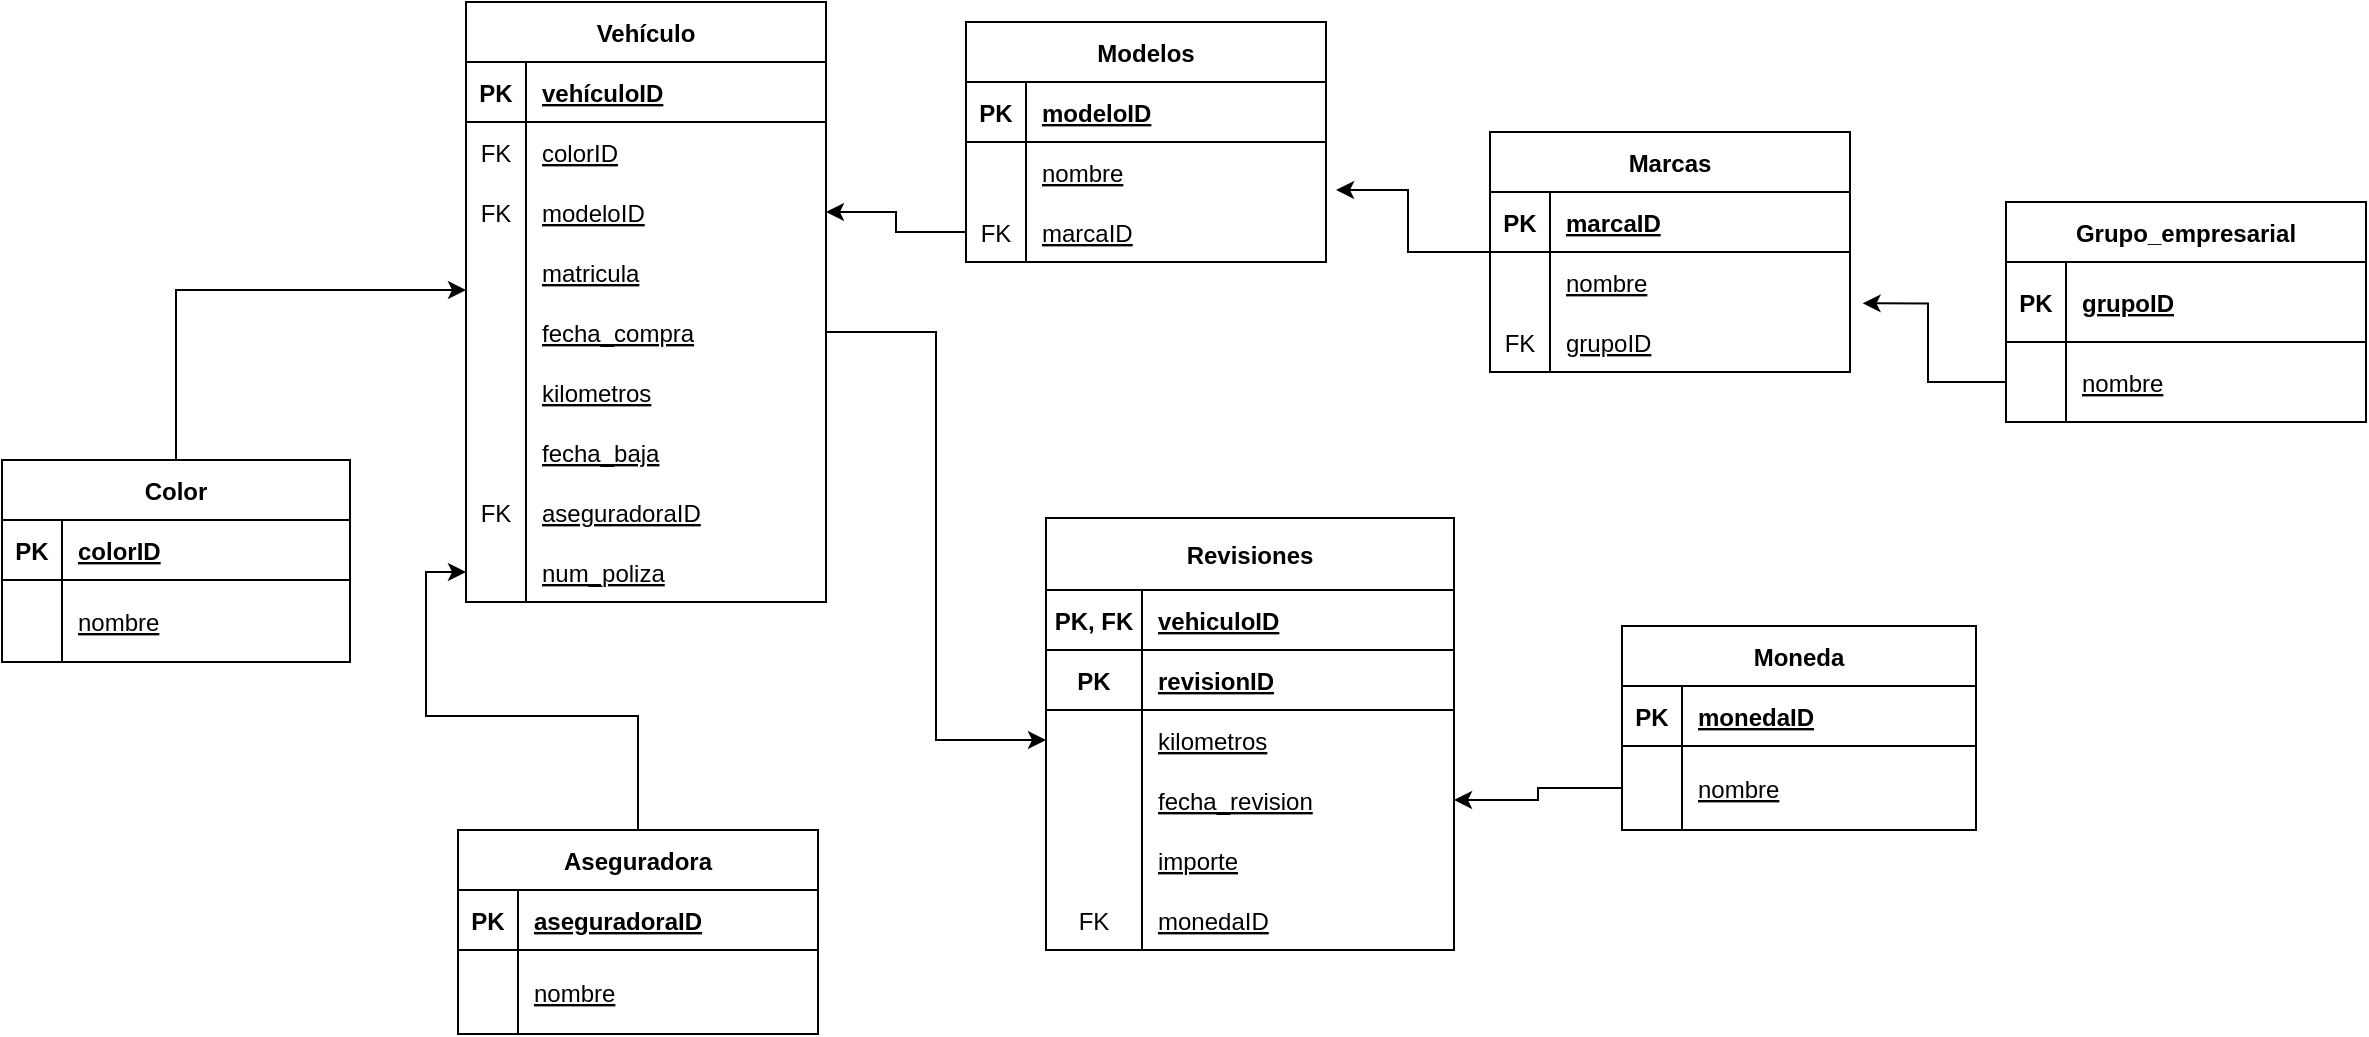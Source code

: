 <mxfile version="20.8.10" type="device"><diagram id="R2lEEEUBdFMjLlhIrx00" name="Page-1"><mxGraphModel dx="1323" dy="957" grid="1" gridSize="6" guides="1" tooltips="1" connect="1" arrows="1" fold="1" page="1" pageScale="1" pageWidth="850" pageHeight="1100" math="0" shadow="0" extFonts="Permanent Marker^https://fonts.googleapis.com/css?family=Permanent+Marker"><root><mxCell id="0"/><mxCell id="1" parent="0"/><mxCell id="1DemsqC5yBwvkCjrjnd5-1" value="Vehículo" style="shape=table;startSize=30;container=1;collapsible=1;childLayout=tableLayout;fixedRows=1;rowLines=0;fontStyle=1;align=center;resizeLast=1;" vertex="1" parent="1"><mxGeometry x="262" y="54" width="180" height="300" as="geometry"/></mxCell><mxCell id="1DemsqC5yBwvkCjrjnd5-2" value="" style="shape=tableRow;horizontal=0;startSize=0;swimlaneHead=0;swimlaneBody=0;fillColor=none;collapsible=0;dropTarget=0;points=[[0,0.5],[1,0.5]];portConstraint=eastwest;top=0;left=0;right=0;bottom=1;" vertex="1" parent="1DemsqC5yBwvkCjrjnd5-1"><mxGeometry y="30" width="180" height="30" as="geometry"/></mxCell><mxCell id="1DemsqC5yBwvkCjrjnd5-3" value="PK" style="shape=partialRectangle;connectable=0;fillColor=none;top=0;left=0;bottom=0;right=0;fontStyle=1;overflow=hidden;" vertex="1" parent="1DemsqC5yBwvkCjrjnd5-2"><mxGeometry width="30" height="30" as="geometry"><mxRectangle width="30" height="30" as="alternateBounds"/></mxGeometry></mxCell><mxCell id="1DemsqC5yBwvkCjrjnd5-4" value="vehículoID" style="shape=partialRectangle;connectable=0;fillColor=none;top=0;left=0;bottom=0;right=0;align=left;spacingLeft=6;fontStyle=5;overflow=hidden;" vertex="1" parent="1DemsqC5yBwvkCjrjnd5-2"><mxGeometry x="30" width="150" height="30" as="geometry"><mxRectangle width="150" height="30" as="alternateBounds"/></mxGeometry></mxCell><mxCell id="1DemsqC5yBwvkCjrjnd5-5" value="" style="shape=tableRow;horizontal=0;startSize=0;swimlaneHead=0;swimlaneBody=0;fillColor=none;collapsible=0;dropTarget=0;points=[[0,0.5],[1,0.5]];portConstraint=eastwest;top=0;left=0;right=0;bottom=0;" vertex="1" parent="1DemsqC5yBwvkCjrjnd5-1"><mxGeometry y="60" width="180" height="30" as="geometry"/></mxCell><mxCell id="1DemsqC5yBwvkCjrjnd5-6" value="FK" style="shape=partialRectangle;connectable=0;fillColor=none;top=0;left=0;bottom=0;right=0;editable=1;overflow=hidden;" vertex="1" parent="1DemsqC5yBwvkCjrjnd5-5"><mxGeometry width="30" height="30" as="geometry"><mxRectangle width="30" height="30" as="alternateBounds"/></mxGeometry></mxCell><mxCell id="1DemsqC5yBwvkCjrjnd5-7" value="colorID" style="shape=partialRectangle;connectable=0;fillColor=none;top=0;left=0;bottom=0;right=0;align=left;spacingLeft=6;overflow=hidden;fontStyle=4" vertex="1" parent="1DemsqC5yBwvkCjrjnd5-5"><mxGeometry x="30" width="150" height="30" as="geometry"><mxRectangle width="150" height="30" as="alternateBounds"/></mxGeometry></mxCell><mxCell id="1DemsqC5yBwvkCjrjnd5-8" value="" style="shape=tableRow;horizontal=0;startSize=0;swimlaneHead=0;swimlaneBody=0;fillColor=none;collapsible=0;dropTarget=0;points=[[0,0.5],[1,0.5]];portConstraint=eastwest;top=0;left=0;right=0;bottom=0;" vertex="1" parent="1DemsqC5yBwvkCjrjnd5-1"><mxGeometry y="90" width="180" height="30" as="geometry"/></mxCell><mxCell id="1DemsqC5yBwvkCjrjnd5-9" value="FK" style="shape=partialRectangle;connectable=0;fillColor=none;top=0;left=0;bottom=0;right=0;editable=1;overflow=hidden;" vertex="1" parent="1DemsqC5yBwvkCjrjnd5-8"><mxGeometry width="30" height="30" as="geometry"><mxRectangle width="30" height="30" as="alternateBounds"/></mxGeometry></mxCell><mxCell id="1DemsqC5yBwvkCjrjnd5-10" value="modeloID" style="shape=partialRectangle;connectable=0;fillColor=none;top=0;left=0;bottom=0;right=0;align=left;spacingLeft=6;overflow=hidden;fontStyle=4" vertex="1" parent="1DemsqC5yBwvkCjrjnd5-8"><mxGeometry x="30" width="150" height="30" as="geometry"><mxRectangle width="150" height="30" as="alternateBounds"/></mxGeometry></mxCell><mxCell id="1DemsqC5yBwvkCjrjnd5-11" value="" style="shape=tableRow;horizontal=0;startSize=0;swimlaneHead=0;swimlaneBody=0;fillColor=none;collapsible=0;dropTarget=0;points=[[0,0.5],[1,0.5]];portConstraint=eastwest;top=0;left=0;right=0;bottom=0;" vertex="1" parent="1DemsqC5yBwvkCjrjnd5-1"><mxGeometry y="120" width="180" height="30" as="geometry"/></mxCell><mxCell id="1DemsqC5yBwvkCjrjnd5-12" value="" style="shape=partialRectangle;connectable=0;fillColor=none;top=0;left=0;bottom=0;right=0;editable=1;overflow=hidden;" vertex="1" parent="1DemsqC5yBwvkCjrjnd5-11"><mxGeometry width="30" height="30" as="geometry"><mxRectangle width="30" height="30" as="alternateBounds"/></mxGeometry></mxCell><mxCell id="1DemsqC5yBwvkCjrjnd5-13" value="matricula" style="shape=partialRectangle;connectable=0;fillColor=none;top=0;left=0;bottom=0;right=0;align=left;spacingLeft=6;overflow=hidden;fontStyle=4" vertex="1" parent="1DemsqC5yBwvkCjrjnd5-11"><mxGeometry x="30" width="150" height="30" as="geometry"><mxRectangle width="150" height="30" as="alternateBounds"/></mxGeometry></mxCell><mxCell id="1DemsqC5yBwvkCjrjnd5-53" value="" style="shape=tableRow;horizontal=0;startSize=0;swimlaneHead=0;swimlaneBody=0;fillColor=none;collapsible=0;dropTarget=0;points=[[0,0.5],[1,0.5]];portConstraint=eastwest;top=0;left=0;right=0;bottom=0;" vertex="1" parent="1DemsqC5yBwvkCjrjnd5-1"><mxGeometry y="150" width="180" height="30" as="geometry"/></mxCell><mxCell id="1DemsqC5yBwvkCjrjnd5-54" value="" style="shape=partialRectangle;connectable=0;fillColor=none;top=0;left=0;bottom=0;right=0;editable=1;overflow=hidden;" vertex="1" parent="1DemsqC5yBwvkCjrjnd5-53"><mxGeometry width="30" height="30" as="geometry"><mxRectangle width="30" height="30" as="alternateBounds"/></mxGeometry></mxCell><mxCell id="1DemsqC5yBwvkCjrjnd5-55" value="fecha_compra" style="shape=partialRectangle;connectable=0;fillColor=none;top=0;left=0;bottom=0;right=0;align=left;spacingLeft=6;overflow=hidden;fontStyle=4" vertex="1" parent="1DemsqC5yBwvkCjrjnd5-53"><mxGeometry x="30" width="150" height="30" as="geometry"><mxRectangle width="150" height="30" as="alternateBounds"/></mxGeometry></mxCell><mxCell id="1DemsqC5yBwvkCjrjnd5-248" value="" style="shape=tableRow;horizontal=0;startSize=0;swimlaneHead=0;swimlaneBody=0;fillColor=none;collapsible=0;dropTarget=0;points=[[0,0.5],[1,0.5]];portConstraint=eastwest;top=0;left=0;right=0;bottom=0;" vertex="1" parent="1DemsqC5yBwvkCjrjnd5-1"><mxGeometry y="180" width="180" height="30" as="geometry"/></mxCell><mxCell id="1DemsqC5yBwvkCjrjnd5-249" value="" style="shape=partialRectangle;connectable=0;fillColor=none;top=0;left=0;bottom=0;right=0;editable=1;overflow=hidden;" vertex="1" parent="1DemsqC5yBwvkCjrjnd5-248"><mxGeometry width="30" height="30" as="geometry"><mxRectangle width="30" height="30" as="alternateBounds"/></mxGeometry></mxCell><mxCell id="1DemsqC5yBwvkCjrjnd5-250" value="kilometros" style="shape=partialRectangle;connectable=0;fillColor=none;top=0;left=0;bottom=0;right=0;align=left;spacingLeft=6;overflow=hidden;fontStyle=4" vertex="1" parent="1DemsqC5yBwvkCjrjnd5-248"><mxGeometry x="30" width="150" height="30" as="geometry"><mxRectangle width="150" height="30" as="alternateBounds"/></mxGeometry></mxCell><mxCell id="1DemsqC5yBwvkCjrjnd5-56" value="" style="shape=tableRow;horizontal=0;startSize=0;swimlaneHead=0;swimlaneBody=0;fillColor=none;collapsible=0;dropTarget=0;points=[[0,0.5],[1,0.5]];portConstraint=eastwest;top=0;left=0;right=0;bottom=0;" vertex="1" parent="1DemsqC5yBwvkCjrjnd5-1"><mxGeometry y="210" width="180" height="30" as="geometry"/></mxCell><mxCell id="1DemsqC5yBwvkCjrjnd5-57" value="" style="shape=partialRectangle;connectable=0;fillColor=none;top=0;left=0;bottom=0;right=0;editable=1;overflow=hidden;" vertex="1" parent="1DemsqC5yBwvkCjrjnd5-56"><mxGeometry width="30" height="30" as="geometry"><mxRectangle width="30" height="30" as="alternateBounds"/></mxGeometry></mxCell><mxCell id="1DemsqC5yBwvkCjrjnd5-58" value="" style="shape=partialRectangle;connectable=0;fillColor=none;top=0;left=0;bottom=0;right=0;align=left;spacingLeft=6;overflow=hidden;fontStyle=4" vertex="1" parent="1DemsqC5yBwvkCjrjnd5-56"><mxGeometry x="30" width="150" height="30" as="geometry"><mxRectangle width="150" height="30" as="alternateBounds"/></mxGeometry></mxCell><mxCell id="1DemsqC5yBwvkCjrjnd5-135" value="" style="shape=tableRow;horizontal=0;startSize=0;swimlaneHead=0;swimlaneBody=0;fillColor=none;collapsible=0;dropTarget=0;points=[[0,0.5],[1,0.5]];portConstraint=eastwest;top=0;left=0;right=0;bottom=0;" vertex="1" parent="1DemsqC5yBwvkCjrjnd5-1"><mxGeometry y="240" width="180" height="30" as="geometry"/></mxCell><mxCell id="1DemsqC5yBwvkCjrjnd5-136" value="FK" style="shape=partialRectangle;connectable=0;fillColor=none;top=0;left=0;bottom=0;right=0;editable=1;overflow=hidden;" vertex="1" parent="1DemsqC5yBwvkCjrjnd5-135"><mxGeometry width="30" height="30" as="geometry"><mxRectangle width="30" height="30" as="alternateBounds"/></mxGeometry></mxCell><mxCell id="1DemsqC5yBwvkCjrjnd5-137" value="aseguradoraID" style="shape=partialRectangle;connectable=0;fillColor=none;top=0;left=0;bottom=0;right=0;align=left;spacingLeft=6;overflow=hidden;fontStyle=4" vertex="1" parent="1DemsqC5yBwvkCjrjnd5-135"><mxGeometry x="30" width="150" height="30" as="geometry"><mxRectangle width="150" height="30" as="alternateBounds"/></mxGeometry></mxCell><mxCell id="1DemsqC5yBwvkCjrjnd5-183" value="" style="shape=tableRow;horizontal=0;startSize=0;swimlaneHead=0;swimlaneBody=0;fillColor=none;collapsible=0;dropTarget=0;points=[[0,0.5],[1,0.5]];portConstraint=eastwest;top=0;left=0;right=0;bottom=0;" vertex="1" parent="1DemsqC5yBwvkCjrjnd5-1"><mxGeometry y="270" width="180" height="30" as="geometry"/></mxCell><mxCell id="1DemsqC5yBwvkCjrjnd5-184" value="" style="shape=partialRectangle;connectable=0;fillColor=none;top=0;left=0;bottom=0;right=0;editable=1;overflow=hidden;" vertex="1" parent="1DemsqC5yBwvkCjrjnd5-183"><mxGeometry width="30" height="30" as="geometry"><mxRectangle width="30" height="30" as="alternateBounds"/></mxGeometry></mxCell><mxCell id="1DemsqC5yBwvkCjrjnd5-185" value="num_poliza" style="shape=partialRectangle;connectable=0;fillColor=none;top=0;left=0;bottom=0;right=0;align=left;spacingLeft=6;overflow=hidden;fontStyle=4" vertex="1" parent="1DemsqC5yBwvkCjrjnd5-183"><mxGeometry x="30" width="150" height="30" as="geometry"><mxRectangle width="150" height="30" as="alternateBounds"/></mxGeometry></mxCell><mxCell id="1DemsqC5yBwvkCjrjnd5-14" value="Modelos" style="shape=table;startSize=30;container=1;collapsible=1;childLayout=tableLayout;fixedRows=1;rowLines=0;fontStyle=1;align=center;resizeLast=1;" vertex="1" parent="1"><mxGeometry x="512" y="64" width="180" height="120" as="geometry"/></mxCell><mxCell id="1DemsqC5yBwvkCjrjnd5-15" value="" style="shape=tableRow;horizontal=0;startSize=0;swimlaneHead=0;swimlaneBody=0;fillColor=none;collapsible=0;dropTarget=0;points=[[0,0.5],[1,0.5]];portConstraint=eastwest;top=0;left=0;right=0;bottom=1;" vertex="1" parent="1DemsqC5yBwvkCjrjnd5-14"><mxGeometry y="30" width="180" height="30" as="geometry"/></mxCell><mxCell id="1DemsqC5yBwvkCjrjnd5-16" value="PK" style="shape=partialRectangle;connectable=0;fillColor=none;top=0;left=0;bottom=0;right=0;fontStyle=1;overflow=hidden;" vertex="1" parent="1DemsqC5yBwvkCjrjnd5-15"><mxGeometry width="30" height="30" as="geometry"><mxRectangle width="30" height="30" as="alternateBounds"/></mxGeometry></mxCell><mxCell id="1DemsqC5yBwvkCjrjnd5-17" value="modeloID" style="shape=partialRectangle;connectable=0;fillColor=none;top=0;left=0;bottom=0;right=0;align=left;spacingLeft=6;fontStyle=5;overflow=hidden;" vertex="1" parent="1DemsqC5yBwvkCjrjnd5-15"><mxGeometry x="30" width="150" height="30" as="geometry"><mxRectangle width="150" height="30" as="alternateBounds"/></mxGeometry></mxCell><mxCell id="1DemsqC5yBwvkCjrjnd5-18" value="" style="shape=tableRow;horizontal=0;startSize=0;swimlaneHead=0;swimlaneBody=0;fillColor=none;collapsible=0;dropTarget=0;points=[[0,0.5],[1,0.5]];portConstraint=eastwest;top=0;left=0;right=0;bottom=0;" vertex="1" parent="1DemsqC5yBwvkCjrjnd5-14"><mxGeometry y="60" width="180" height="30" as="geometry"/></mxCell><mxCell id="1DemsqC5yBwvkCjrjnd5-19" value="" style="shape=partialRectangle;connectable=0;fillColor=none;top=0;left=0;bottom=0;right=0;editable=1;overflow=hidden;" vertex="1" parent="1DemsqC5yBwvkCjrjnd5-18"><mxGeometry width="30" height="30" as="geometry"><mxRectangle width="30" height="30" as="alternateBounds"/></mxGeometry></mxCell><mxCell id="1DemsqC5yBwvkCjrjnd5-20" value="nombre" style="shape=partialRectangle;connectable=0;fillColor=none;top=0;left=0;bottom=0;right=0;align=left;spacingLeft=6;overflow=hidden;fontStyle=4" vertex="1" parent="1DemsqC5yBwvkCjrjnd5-18"><mxGeometry x="30" width="150" height="30" as="geometry"><mxRectangle width="150" height="30" as="alternateBounds"/></mxGeometry></mxCell><mxCell id="1DemsqC5yBwvkCjrjnd5-21" value="" style="shape=tableRow;horizontal=0;startSize=0;swimlaneHead=0;swimlaneBody=0;fillColor=none;collapsible=0;dropTarget=0;points=[[0,0.5],[1,0.5]];portConstraint=eastwest;top=0;left=0;right=0;bottom=0;" vertex="1" parent="1DemsqC5yBwvkCjrjnd5-14"><mxGeometry y="90" width="180" height="30" as="geometry"/></mxCell><mxCell id="1DemsqC5yBwvkCjrjnd5-22" value="FK" style="shape=partialRectangle;connectable=0;fillColor=none;top=0;left=0;bottom=0;right=0;editable=1;overflow=hidden;" vertex="1" parent="1DemsqC5yBwvkCjrjnd5-21"><mxGeometry width="30" height="30" as="geometry"><mxRectangle width="30" height="30" as="alternateBounds"/></mxGeometry></mxCell><mxCell id="1DemsqC5yBwvkCjrjnd5-23" value="marcaID" style="shape=partialRectangle;connectable=0;fillColor=none;top=0;left=0;bottom=0;right=0;align=left;spacingLeft=6;overflow=hidden;fontStyle=4" vertex="1" parent="1DemsqC5yBwvkCjrjnd5-21"><mxGeometry x="30" width="150" height="30" as="geometry"><mxRectangle width="150" height="30" as="alternateBounds"/></mxGeometry></mxCell><mxCell id="1DemsqC5yBwvkCjrjnd5-253" style="edgeStyle=orthogonalEdgeStyle;rounded=0;orthogonalLoop=1;jettySize=auto;html=1;entryX=1.028;entryY=-0.2;entryDx=0;entryDy=0;entryPerimeter=0;" edge="1" parent="1" source="1DemsqC5yBwvkCjrjnd5-27" target="1DemsqC5yBwvkCjrjnd5-21"><mxGeometry relative="1" as="geometry"/></mxCell><mxCell id="1DemsqC5yBwvkCjrjnd5-27" value="Marcas" style="shape=table;startSize=30;container=1;collapsible=1;childLayout=tableLayout;fixedRows=1;rowLines=0;fontStyle=1;align=center;resizeLast=1;" vertex="1" parent="1"><mxGeometry x="774" y="119" width="180" height="120" as="geometry"/></mxCell><mxCell id="1DemsqC5yBwvkCjrjnd5-28" value="" style="shape=tableRow;horizontal=0;startSize=0;swimlaneHead=0;swimlaneBody=0;fillColor=none;collapsible=0;dropTarget=0;points=[[0,0.5],[1,0.5]];portConstraint=eastwest;top=0;left=0;right=0;bottom=1;" vertex="1" parent="1DemsqC5yBwvkCjrjnd5-27"><mxGeometry y="30" width="180" height="30" as="geometry"/></mxCell><mxCell id="1DemsqC5yBwvkCjrjnd5-29" value="PK" style="shape=partialRectangle;connectable=0;fillColor=none;top=0;left=0;bottom=0;right=0;fontStyle=1;overflow=hidden;" vertex="1" parent="1DemsqC5yBwvkCjrjnd5-28"><mxGeometry width="30" height="30" as="geometry"><mxRectangle width="30" height="30" as="alternateBounds"/></mxGeometry></mxCell><mxCell id="1DemsqC5yBwvkCjrjnd5-30" value="marcaID" style="shape=partialRectangle;connectable=0;fillColor=none;top=0;left=0;bottom=0;right=0;align=left;spacingLeft=6;fontStyle=5;overflow=hidden;" vertex="1" parent="1DemsqC5yBwvkCjrjnd5-28"><mxGeometry x="30" width="150" height="30" as="geometry"><mxRectangle width="150" height="30" as="alternateBounds"/></mxGeometry></mxCell><mxCell id="1DemsqC5yBwvkCjrjnd5-31" value="" style="shape=tableRow;horizontal=0;startSize=0;swimlaneHead=0;swimlaneBody=0;fillColor=none;collapsible=0;dropTarget=0;points=[[0,0.5],[1,0.5]];portConstraint=eastwest;top=0;left=0;right=0;bottom=0;" vertex="1" parent="1DemsqC5yBwvkCjrjnd5-27"><mxGeometry y="60" width="180" height="30" as="geometry"/></mxCell><mxCell id="1DemsqC5yBwvkCjrjnd5-32" value="" style="shape=partialRectangle;connectable=0;fillColor=none;top=0;left=0;bottom=0;right=0;editable=1;overflow=hidden;" vertex="1" parent="1DemsqC5yBwvkCjrjnd5-31"><mxGeometry width="30" height="30" as="geometry"><mxRectangle width="30" height="30" as="alternateBounds"/></mxGeometry></mxCell><mxCell id="1DemsqC5yBwvkCjrjnd5-33" value="nombre" style="shape=partialRectangle;connectable=0;fillColor=none;top=0;left=0;bottom=0;right=0;align=left;spacingLeft=6;overflow=hidden;fontStyle=4" vertex="1" parent="1DemsqC5yBwvkCjrjnd5-31"><mxGeometry x="30" width="150" height="30" as="geometry"><mxRectangle width="150" height="30" as="alternateBounds"/></mxGeometry></mxCell><mxCell id="1DemsqC5yBwvkCjrjnd5-34" value="" style="shape=tableRow;horizontal=0;startSize=0;swimlaneHead=0;swimlaneBody=0;fillColor=none;collapsible=0;dropTarget=0;points=[[0,0.5],[1,0.5]];portConstraint=eastwest;top=0;left=0;right=0;bottom=0;" vertex="1" parent="1DemsqC5yBwvkCjrjnd5-27"><mxGeometry y="90" width="180" height="30" as="geometry"/></mxCell><mxCell id="1DemsqC5yBwvkCjrjnd5-35" value="FK" style="shape=partialRectangle;connectable=0;fillColor=none;top=0;left=0;bottom=0;right=0;editable=1;overflow=hidden;" vertex="1" parent="1DemsqC5yBwvkCjrjnd5-34"><mxGeometry width="30" height="30" as="geometry"><mxRectangle width="30" height="30" as="alternateBounds"/></mxGeometry></mxCell><mxCell id="1DemsqC5yBwvkCjrjnd5-36" value="grupoID" style="shape=partialRectangle;connectable=0;fillColor=none;top=0;left=0;bottom=0;right=0;align=left;spacingLeft=6;overflow=hidden;fontStyle=4" vertex="1" parent="1DemsqC5yBwvkCjrjnd5-34"><mxGeometry x="30" width="150" height="30" as="geometry"><mxRectangle width="150" height="30" as="alternateBounds"/></mxGeometry></mxCell><mxCell id="1DemsqC5yBwvkCjrjnd5-40" value="Grupo_empresarial" style="shape=table;startSize=30;container=1;collapsible=1;childLayout=tableLayout;fixedRows=1;rowLines=0;fontStyle=1;align=center;resizeLast=1;" vertex="1" parent="1"><mxGeometry x="1032" y="154" width="180" height="110" as="geometry"/></mxCell><mxCell id="1DemsqC5yBwvkCjrjnd5-41" value="" style="shape=tableRow;horizontal=0;startSize=0;swimlaneHead=0;swimlaneBody=0;fillColor=none;collapsible=0;dropTarget=0;points=[[0,0.5],[1,0.5]];portConstraint=eastwest;top=0;left=0;right=0;bottom=1;" vertex="1" parent="1DemsqC5yBwvkCjrjnd5-40"><mxGeometry y="30" width="180" height="40" as="geometry"/></mxCell><mxCell id="1DemsqC5yBwvkCjrjnd5-42" value="PK" style="shape=partialRectangle;connectable=0;fillColor=none;top=0;left=0;bottom=0;right=0;fontStyle=1;overflow=hidden;" vertex="1" parent="1DemsqC5yBwvkCjrjnd5-41"><mxGeometry width="30" height="40" as="geometry"><mxRectangle width="30" height="40" as="alternateBounds"/></mxGeometry></mxCell><mxCell id="1DemsqC5yBwvkCjrjnd5-43" value="grupoID" style="shape=partialRectangle;connectable=0;fillColor=none;top=0;left=0;bottom=0;right=0;align=left;spacingLeft=6;fontStyle=5;overflow=hidden;" vertex="1" parent="1DemsqC5yBwvkCjrjnd5-41"><mxGeometry x="30" width="150" height="40" as="geometry"><mxRectangle width="150" height="40" as="alternateBounds"/></mxGeometry></mxCell><mxCell id="1DemsqC5yBwvkCjrjnd5-44" value="" style="shape=tableRow;horizontal=0;startSize=0;swimlaneHead=0;swimlaneBody=0;fillColor=none;collapsible=0;dropTarget=0;points=[[0,0.5],[1,0.5]];portConstraint=eastwest;top=0;left=0;right=0;bottom=0;" vertex="1" parent="1DemsqC5yBwvkCjrjnd5-40"><mxGeometry y="70" width="180" height="40" as="geometry"/></mxCell><mxCell id="1DemsqC5yBwvkCjrjnd5-45" value="" style="shape=partialRectangle;connectable=0;fillColor=none;top=0;left=0;bottom=0;right=0;editable=1;overflow=hidden;" vertex="1" parent="1DemsqC5yBwvkCjrjnd5-44"><mxGeometry width="30" height="40" as="geometry"><mxRectangle width="30" height="40" as="alternateBounds"/></mxGeometry></mxCell><mxCell id="1DemsqC5yBwvkCjrjnd5-46" value="nombre" style="shape=partialRectangle;connectable=0;fillColor=none;top=0;left=0;bottom=0;right=0;align=left;spacingLeft=6;overflow=hidden;fontStyle=4" vertex="1" parent="1DemsqC5yBwvkCjrjnd5-44"><mxGeometry x="30" width="150" height="40" as="geometry"><mxRectangle width="150" height="40" as="alternateBounds"/></mxGeometry></mxCell><mxCell id="1DemsqC5yBwvkCjrjnd5-47" value="" style="shape=tableRow;horizontal=0;startSize=0;swimlaneHead=0;swimlaneBody=0;fillColor=none;collapsible=0;dropTarget=0;points=[[0,0.5],[1,0.5]];portConstraint=eastwest;top=0;left=0;right=0;bottom=0;" vertex="1" parent="1DemsqC5yBwvkCjrjnd5-40"><mxGeometry y="110" width="180" as="geometry"/></mxCell><mxCell id="1DemsqC5yBwvkCjrjnd5-48" value="" style="shape=partialRectangle;connectable=0;fillColor=none;top=0;left=0;bottom=0;right=0;editable=1;overflow=hidden;" vertex="1" parent="1DemsqC5yBwvkCjrjnd5-47"><mxGeometry width="30" as="geometry"><mxRectangle width="30" as="alternateBounds"/></mxGeometry></mxCell><mxCell id="1DemsqC5yBwvkCjrjnd5-49" value="" style="shape=partialRectangle;connectable=0;fillColor=none;top=0;left=0;bottom=0;right=0;align=left;spacingLeft=6;overflow=hidden;" vertex="1" parent="1DemsqC5yBwvkCjrjnd5-47"><mxGeometry x="30" width="150" as="geometry"><mxRectangle width="150" as="alternateBounds"/></mxGeometry></mxCell><mxCell id="1DemsqC5yBwvkCjrjnd5-256" style="edgeStyle=orthogonalEdgeStyle;rounded=0;orthogonalLoop=1;jettySize=auto;html=1;" edge="1" parent="1" source="1DemsqC5yBwvkCjrjnd5-71" target="1DemsqC5yBwvkCjrjnd5-183"><mxGeometry relative="1" as="geometry"><mxPoint x="426" y="366" as="targetPoint"/></mxGeometry></mxCell><mxCell id="1DemsqC5yBwvkCjrjnd5-71" value="Aseguradora" style="shape=table;startSize=30;container=1;collapsible=1;childLayout=tableLayout;fixedRows=1;rowLines=0;fontStyle=1;align=center;resizeLast=1;" vertex="1" parent="1"><mxGeometry x="258" y="468" width="180" height="102" as="geometry"/></mxCell><mxCell id="1DemsqC5yBwvkCjrjnd5-72" value="" style="shape=tableRow;horizontal=0;startSize=0;swimlaneHead=0;swimlaneBody=0;fillColor=none;collapsible=0;dropTarget=0;points=[[0,0.5],[1,0.5]];portConstraint=eastwest;top=0;left=0;right=0;bottom=1;" vertex="1" parent="1DemsqC5yBwvkCjrjnd5-71"><mxGeometry y="30" width="180" height="30" as="geometry"/></mxCell><mxCell id="1DemsqC5yBwvkCjrjnd5-73" value="PK" style="shape=partialRectangle;connectable=0;fillColor=none;top=0;left=0;bottom=0;right=0;fontStyle=1;overflow=hidden;" vertex="1" parent="1DemsqC5yBwvkCjrjnd5-72"><mxGeometry width="30" height="30" as="geometry"><mxRectangle width="30" height="30" as="alternateBounds"/></mxGeometry></mxCell><mxCell id="1DemsqC5yBwvkCjrjnd5-74" value="aseguradoraID" style="shape=partialRectangle;connectable=0;fillColor=none;top=0;left=0;bottom=0;right=0;align=left;spacingLeft=6;fontStyle=5;overflow=hidden;" vertex="1" parent="1DemsqC5yBwvkCjrjnd5-72"><mxGeometry x="30" width="150" height="30" as="geometry"><mxRectangle width="150" height="30" as="alternateBounds"/></mxGeometry></mxCell><mxCell id="1DemsqC5yBwvkCjrjnd5-75" value="" style="shape=tableRow;horizontal=0;startSize=0;swimlaneHead=0;swimlaneBody=0;fillColor=none;collapsible=0;dropTarget=0;points=[[0,0.5],[1,0.5]];portConstraint=eastwest;top=0;left=0;right=0;bottom=0;" vertex="1" parent="1DemsqC5yBwvkCjrjnd5-71"><mxGeometry y="60" width="180" height="42" as="geometry"/></mxCell><mxCell id="1DemsqC5yBwvkCjrjnd5-76" value="" style="shape=partialRectangle;connectable=0;fillColor=none;top=0;left=0;bottom=0;right=0;editable=1;overflow=hidden;" vertex="1" parent="1DemsqC5yBwvkCjrjnd5-75"><mxGeometry width="30" height="42" as="geometry"><mxRectangle width="30" height="42" as="alternateBounds"/></mxGeometry></mxCell><mxCell id="1DemsqC5yBwvkCjrjnd5-77" value="nombre" style="shape=partialRectangle;connectable=0;fillColor=none;top=0;left=0;bottom=0;right=0;align=left;spacingLeft=6;overflow=hidden;fontStyle=4" vertex="1" parent="1DemsqC5yBwvkCjrjnd5-75"><mxGeometry x="30" width="150" height="42" as="geometry"><mxRectangle width="150" height="42" as="alternateBounds"/></mxGeometry></mxCell><mxCell id="1DemsqC5yBwvkCjrjnd5-84" value="Revisiones" style="shape=table;startSize=36;container=1;collapsible=1;childLayout=tableLayout;fixedRows=1;rowLines=0;fontStyle=1;align=center;resizeLast=1;" vertex="1" parent="1"><mxGeometry x="552" y="312" width="204" height="216" as="geometry"/></mxCell><mxCell id="1DemsqC5yBwvkCjrjnd5-244" value="" style="shape=tableRow;horizontal=0;startSize=0;swimlaneHead=0;swimlaneBody=0;fillColor=none;collapsible=0;dropTarget=0;points=[[0,0.5],[1,0.5]];portConstraint=eastwest;top=0;left=0;right=0;bottom=1;" vertex="1" parent="1DemsqC5yBwvkCjrjnd5-84"><mxGeometry y="36" width="204" height="30" as="geometry"/></mxCell><mxCell id="1DemsqC5yBwvkCjrjnd5-245" value="PK, FK" style="shape=partialRectangle;connectable=0;fillColor=none;top=0;left=0;bottom=0;right=0;fontStyle=1;overflow=hidden;" vertex="1" parent="1DemsqC5yBwvkCjrjnd5-244"><mxGeometry width="48" height="30" as="geometry"><mxRectangle width="48" height="30" as="alternateBounds"/></mxGeometry></mxCell><mxCell id="1DemsqC5yBwvkCjrjnd5-246" value="vehiculoID" style="shape=partialRectangle;connectable=0;fillColor=none;top=0;left=0;bottom=0;right=0;align=left;spacingLeft=6;fontStyle=5;overflow=hidden;" vertex="1" parent="1DemsqC5yBwvkCjrjnd5-244"><mxGeometry x="48" width="156" height="30" as="geometry"><mxRectangle width="156" height="30" as="alternateBounds"/></mxGeometry></mxCell><mxCell id="1DemsqC5yBwvkCjrjnd5-85" value="" style="shape=tableRow;horizontal=0;startSize=0;swimlaneHead=0;swimlaneBody=0;fillColor=none;collapsible=0;dropTarget=0;points=[[0,0.5],[1,0.5]];portConstraint=eastwest;top=0;left=0;right=0;bottom=1;" vertex="1" parent="1DemsqC5yBwvkCjrjnd5-84"><mxGeometry y="66" width="204" height="30" as="geometry"/></mxCell><mxCell id="1DemsqC5yBwvkCjrjnd5-86" value="PK" style="shape=partialRectangle;connectable=0;fillColor=none;top=0;left=0;bottom=0;right=0;fontStyle=1;overflow=hidden;" vertex="1" parent="1DemsqC5yBwvkCjrjnd5-85"><mxGeometry width="48" height="30" as="geometry"><mxRectangle width="48" height="30" as="alternateBounds"/></mxGeometry></mxCell><mxCell id="1DemsqC5yBwvkCjrjnd5-87" value="revisionID" style="shape=partialRectangle;connectable=0;fillColor=none;top=0;left=0;bottom=0;right=0;align=left;spacingLeft=6;fontStyle=5;overflow=hidden;" vertex="1" parent="1DemsqC5yBwvkCjrjnd5-85"><mxGeometry x="48" width="156" height="30" as="geometry"><mxRectangle width="156" height="30" as="alternateBounds"/></mxGeometry></mxCell><mxCell id="1DemsqC5yBwvkCjrjnd5-88" value="" style="shape=tableRow;horizontal=0;startSize=0;swimlaneHead=0;swimlaneBody=0;fillColor=none;collapsible=0;dropTarget=0;points=[[0,0.5],[1,0.5]];portConstraint=eastwest;top=0;left=0;right=0;bottom=0;" vertex="1" parent="1DemsqC5yBwvkCjrjnd5-84"><mxGeometry y="96" width="204" height="30" as="geometry"/></mxCell><mxCell id="1DemsqC5yBwvkCjrjnd5-89" value="" style="shape=partialRectangle;connectable=0;fillColor=none;top=0;left=0;bottom=0;right=0;editable=1;overflow=hidden;" vertex="1" parent="1DemsqC5yBwvkCjrjnd5-88"><mxGeometry width="48" height="30" as="geometry"><mxRectangle width="48" height="30" as="alternateBounds"/></mxGeometry></mxCell><mxCell id="1DemsqC5yBwvkCjrjnd5-90" value="kilometros" style="shape=partialRectangle;connectable=0;fillColor=none;top=0;left=0;bottom=0;right=0;align=left;spacingLeft=6;overflow=hidden;fontStyle=4" vertex="1" parent="1DemsqC5yBwvkCjrjnd5-88"><mxGeometry x="48" width="156" height="30" as="geometry"><mxRectangle width="156" height="30" as="alternateBounds"/></mxGeometry></mxCell><mxCell id="1DemsqC5yBwvkCjrjnd5-91" value="" style="shape=tableRow;horizontal=0;startSize=0;swimlaneHead=0;swimlaneBody=0;fillColor=none;collapsible=0;dropTarget=0;points=[[0,0.5],[1,0.5]];portConstraint=eastwest;top=0;left=0;right=0;bottom=0;" vertex="1" parent="1DemsqC5yBwvkCjrjnd5-84"><mxGeometry y="126" width="204" height="30" as="geometry"/></mxCell><mxCell id="1DemsqC5yBwvkCjrjnd5-92" value="" style="shape=partialRectangle;connectable=0;fillColor=none;top=0;left=0;bottom=0;right=0;editable=1;overflow=hidden;" vertex="1" parent="1DemsqC5yBwvkCjrjnd5-91"><mxGeometry width="48" height="30" as="geometry"><mxRectangle width="48" height="30" as="alternateBounds"/></mxGeometry></mxCell><mxCell id="1DemsqC5yBwvkCjrjnd5-93" value="fecha_revision" style="shape=partialRectangle;connectable=0;fillColor=none;top=0;left=0;bottom=0;right=0;align=left;spacingLeft=6;overflow=hidden;fontStyle=4" vertex="1" parent="1DemsqC5yBwvkCjrjnd5-91"><mxGeometry x="48" width="156" height="30" as="geometry"><mxRectangle width="156" height="30" as="alternateBounds"/></mxGeometry></mxCell><mxCell id="1DemsqC5yBwvkCjrjnd5-94" value="" style="shape=tableRow;horizontal=0;startSize=0;swimlaneHead=0;swimlaneBody=0;fillColor=none;collapsible=0;dropTarget=0;points=[[0,0.5],[1,0.5]];portConstraint=eastwest;top=0;left=0;right=0;bottom=0;" vertex="1" parent="1DemsqC5yBwvkCjrjnd5-84"><mxGeometry y="156" width="204" height="30" as="geometry"/></mxCell><mxCell id="1DemsqC5yBwvkCjrjnd5-95" value="" style="shape=partialRectangle;connectable=0;fillColor=none;top=0;left=0;bottom=0;right=0;editable=1;overflow=hidden;" vertex="1" parent="1DemsqC5yBwvkCjrjnd5-94"><mxGeometry width="48" height="30" as="geometry"><mxRectangle width="48" height="30" as="alternateBounds"/></mxGeometry></mxCell><mxCell id="1DemsqC5yBwvkCjrjnd5-96" value="importe" style="shape=partialRectangle;connectable=0;fillColor=none;top=0;left=0;bottom=0;right=0;align=left;spacingLeft=6;overflow=hidden;fontStyle=4" vertex="1" parent="1DemsqC5yBwvkCjrjnd5-94"><mxGeometry x="48" width="156" height="30" as="geometry"><mxRectangle width="156" height="30" as="alternateBounds"/></mxGeometry></mxCell><mxCell id="1DemsqC5yBwvkCjrjnd5-180" value="" style="shape=tableRow;horizontal=0;startSize=0;swimlaneHead=0;swimlaneBody=0;fillColor=none;collapsible=0;dropTarget=0;points=[[0,0.5],[1,0.5]];portConstraint=eastwest;top=0;left=0;right=0;bottom=0;" vertex="1" parent="1DemsqC5yBwvkCjrjnd5-84"><mxGeometry y="186" width="204" height="30" as="geometry"/></mxCell><mxCell id="1DemsqC5yBwvkCjrjnd5-181" value="FK" style="shape=partialRectangle;connectable=0;fillColor=none;top=0;left=0;bottom=0;right=0;editable=1;overflow=hidden;" vertex="1" parent="1DemsqC5yBwvkCjrjnd5-180"><mxGeometry width="48" height="30" as="geometry"><mxRectangle width="48" height="30" as="alternateBounds"/></mxGeometry></mxCell><mxCell id="1DemsqC5yBwvkCjrjnd5-182" value="monedaID" style="shape=partialRectangle;connectable=0;fillColor=none;top=0;left=0;bottom=0;right=0;align=left;spacingLeft=6;overflow=hidden;fontStyle=4" vertex="1" parent="1DemsqC5yBwvkCjrjnd5-180"><mxGeometry x="48" width="156" height="30" as="geometry"><mxRectangle width="156" height="30" as="alternateBounds"/></mxGeometry></mxCell><mxCell id="1DemsqC5yBwvkCjrjnd5-97" value="Moneda" style="shape=table;startSize=30;container=1;collapsible=1;childLayout=tableLayout;fixedRows=1;rowLines=0;fontStyle=1;align=center;resizeLast=1;" vertex="1" parent="1"><mxGeometry x="840" y="366" width="177" height="102" as="geometry"/></mxCell><mxCell id="1DemsqC5yBwvkCjrjnd5-98" value="" style="shape=tableRow;horizontal=0;startSize=0;swimlaneHead=0;swimlaneBody=0;fillColor=none;collapsible=0;dropTarget=0;points=[[0,0.5],[1,0.5]];portConstraint=eastwest;top=0;left=0;right=0;bottom=1;" vertex="1" parent="1DemsqC5yBwvkCjrjnd5-97"><mxGeometry y="30" width="177" height="30" as="geometry"/></mxCell><mxCell id="1DemsqC5yBwvkCjrjnd5-99" value="PK" style="shape=partialRectangle;connectable=0;fillColor=none;top=0;left=0;bottom=0;right=0;fontStyle=1;overflow=hidden;" vertex="1" parent="1DemsqC5yBwvkCjrjnd5-98"><mxGeometry width="30" height="30" as="geometry"><mxRectangle width="30" height="30" as="alternateBounds"/></mxGeometry></mxCell><mxCell id="1DemsqC5yBwvkCjrjnd5-100" value="monedaID" style="shape=partialRectangle;connectable=0;fillColor=none;top=0;left=0;bottom=0;right=0;align=left;spacingLeft=6;fontStyle=5;overflow=hidden;" vertex="1" parent="1DemsqC5yBwvkCjrjnd5-98"><mxGeometry x="30" width="147" height="30" as="geometry"><mxRectangle width="147" height="30" as="alternateBounds"/></mxGeometry></mxCell><mxCell id="1DemsqC5yBwvkCjrjnd5-101" value="" style="shape=tableRow;horizontal=0;startSize=0;swimlaneHead=0;swimlaneBody=0;fillColor=none;collapsible=0;dropTarget=0;points=[[0,0.5],[1,0.5]];portConstraint=eastwest;top=0;left=0;right=0;bottom=0;" vertex="1" parent="1DemsqC5yBwvkCjrjnd5-97"><mxGeometry y="60" width="177" height="42" as="geometry"/></mxCell><mxCell id="1DemsqC5yBwvkCjrjnd5-102" value="" style="shape=partialRectangle;connectable=0;fillColor=none;top=0;left=0;bottom=0;right=0;editable=1;overflow=hidden;" vertex="1" parent="1DemsqC5yBwvkCjrjnd5-101"><mxGeometry width="30" height="42" as="geometry"><mxRectangle width="30" height="42" as="alternateBounds"/></mxGeometry></mxCell><mxCell id="1DemsqC5yBwvkCjrjnd5-103" value="nombre" style="shape=partialRectangle;connectable=0;fillColor=none;top=0;left=0;bottom=0;right=0;align=left;spacingLeft=6;overflow=hidden;fontStyle=4" vertex="1" parent="1DemsqC5yBwvkCjrjnd5-101"><mxGeometry x="30" width="147" height="42" as="geometry"><mxRectangle width="147" height="42" as="alternateBounds"/></mxGeometry></mxCell><mxCell id="1DemsqC5yBwvkCjrjnd5-114" style="edgeStyle=orthogonalEdgeStyle;rounded=0;orthogonalLoop=1;jettySize=auto;html=1;exitX=1;exitY=0.5;exitDx=0;exitDy=0;entryX=0;entryY=0.5;entryDx=0;entryDy=0;" edge="1" parent="1" source="1DemsqC5yBwvkCjrjnd5-53" target="1DemsqC5yBwvkCjrjnd5-88"><mxGeometry relative="1" as="geometry"/></mxCell><mxCell id="1DemsqC5yBwvkCjrjnd5-160" style="edgeStyle=orthogonalEdgeStyle;rounded=0;orthogonalLoop=1;jettySize=auto;html=1;exitX=1;exitY=0.5;exitDx=0;exitDy=0;entryX=-0.003;entryY=-0.162;entryDx=0;entryDy=0;entryPerimeter=0;" edge="1" parent="1" source="1DemsqC5yBwvkCjrjnd5-91" target="1DemsqC5yBwvkCjrjnd5-104"><mxGeometry relative="1" as="geometry"/></mxCell><mxCell id="1DemsqC5yBwvkCjrjnd5-251" style="edgeStyle=orthogonalEdgeStyle;rounded=0;orthogonalLoop=1;jettySize=auto;html=1;entryX=0;entryY=-0.2;entryDx=0;entryDy=0;entryPerimeter=0;" edge="1" parent="1" source="1DemsqC5yBwvkCjrjnd5-186" target="1DemsqC5yBwvkCjrjnd5-53"><mxGeometry relative="1" as="geometry"/></mxCell><mxCell id="1DemsqC5yBwvkCjrjnd5-186" value="Color" style="shape=table;startSize=30;container=1;collapsible=1;childLayout=tableLayout;fixedRows=1;rowLines=0;fontStyle=1;align=center;resizeLast=1;" vertex="1" parent="1"><mxGeometry x="30" y="283" width="174" height="101" as="geometry"/></mxCell><mxCell id="1DemsqC5yBwvkCjrjnd5-187" value="" style="shape=tableRow;horizontal=0;startSize=0;swimlaneHead=0;swimlaneBody=0;fillColor=none;collapsible=0;dropTarget=0;points=[[0,0.5],[1,0.5]];portConstraint=eastwest;top=0;left=0;right=0;bottom=1;" vertex="1" parent="1DemsqC5yBwvkCjrjnd5-186"><mxGeometry y="30" width="174" height="30" as="geometry"/></mxCell><mxCell id="1DemsqC5yBwvkCjrjnd5-188" value="PK" style="shape=partialRectangle;connectable=0;fillColor=none;top=0;left=0;bottom=0;right=0;fontStyle=1;overflow=hidden;" vertex="1" parent="1DemsqC5yBwvkCjrjnd5-187"><mxGeometry width="30" height="30" as="geometry"><mxRectangle width="30" height="30" as="alternateBounds"/></mxGeometry></mxCell><mxCell id="1DemsqC5yBwvkCjrjnd5-189" value="colorID" style="shape=partialRectangle;connectable=0;fillColor=none;top=0;left=0;bottom=0;right=0;align=left;spacingLeft=6;fontStyle=5;overflow=hidden;" vertex="1" parent="1DemsqC5yBwvkCjrjnd5-187"><mxGeometry x="30" width="144" height="30" as="geometry"><mxRectangle width="144" height="30" as="alternateBounds"/></mxGeometry></mxCell><mxCell id="1DemsqC5yBwvkCjrjnd5-190" value="" style="shape=tableRow;horizontal=0;startSize=0;swimlaneHead=0;swimlaneBody=0;fillColor=none;collapsible=0;dropTarget=0;points=[[0,0.5],[1,0.5]];portConstraint=eastwest;top=0;left=0;right=0;bottom=0;" vertex="1" parent="1DemsqC5yBwvkCjrjnd5-186"><mxGeometry y="60" width="174" height="41" as="geometry"/></mxCell><mxCell id="1DemsqC5yBwvkCjrjnd5-191" value="" style="shape=partialRectangle;connectable=0;fillColor=none;top=0;left=0;bottom=0;right=0;editable=1;overflow=hidden;" vertex="1" parent="1DemsqC5yBwvkCjrjnd5-190"><mxGeometry width="30" height="41" as="geometry"><mxRectangle width="30" height="41" as="alternateBounds"/></mxGeometry></mxCell><mxCell id="1DemsqC5yBwvkCjrjnd5-192" value="nombre" style="shape=partialRectangle;connectable=0;fillColor=none;top=0;left=0;bottom=0;right=0;align=left;spacingLeft=6;overflow=hidden;fontStyle=4" vertex="1" parent="1DemsqC5yBwvkCjrjnd5-190"><mxGeometry x="30" width="144" height="41" as="geometry"><mxRectangle width="144" height="41" as="alternateBounds"/></mxGeometry></mxCell><mxCell id="1DemsqC5yBwvkCjrjnd5-252" style="edgeStyle=orthogonalEdgeStyle;rounded=0;orthogonalLoop=1;jettySize=auto;html=1;entryX=1.035;entryY=-0.144;entryDx=0;entryDy=0;entryPerimeter=0;" edge="1" parent="1" source="1DemsqC5yBwvkCjrjnd5-44" target="1DemsqC5yBwvkCjrjnd5-34"><mxGeometry relative="1" as="geometry"/></mxCell><mxCell id="1DemsqC5yBwvkCjrjnd5-254" style="edgeStyle=orthogonalEdgeStyle;rounded=0;orthogonalLoop=1;jettySize=auto;html=1;entryX=1;entryY=0.5;entryDx=0;entryDy=0;" edge="1" parent="1" source="1DemsqC5yBwvkCjrjnd5-21" target="1DemsqC5yBwvkCjrjnd5-8"><mxGeometry relative="1" as="geometry"/></mxCell><mxCell id="1DemsqC5yBwvkCjrjnd5-255" style="edgeStyle=orthogonalEdgeStyle;rounded=0;orthogonalLoop=1;jettySize=auto;html=1;entryX=1;entryY=0.5;entryDx=0;entryDy=0;" edge="1" parent="1" source="1DemsqC5yBwvkCjrjnd5-101" target="1DemsqC5yBwvkCjrjnd5-91"><mxGeometry relative="1" as="geometry"/></mxCell><mxCell id="1DemsqC5yBwvkCjrjnd5-257" value="fecha_baja" style="shape=partialRectangle;connectable=0;fillColor=none;top=0;left=0;bottom=0;right=0;align=left;spacingLeft=6;overflow=hidden;fontStyle=4" vertex="1" parent="1"><mxGeometry x="292" y="264" width="150" height="30" as="geometry"><mxRectangle width="150" height="30" as="alternateBounds"/></mxGeometry></mxCell></root></mxGraphModel></diagram></mxfile>